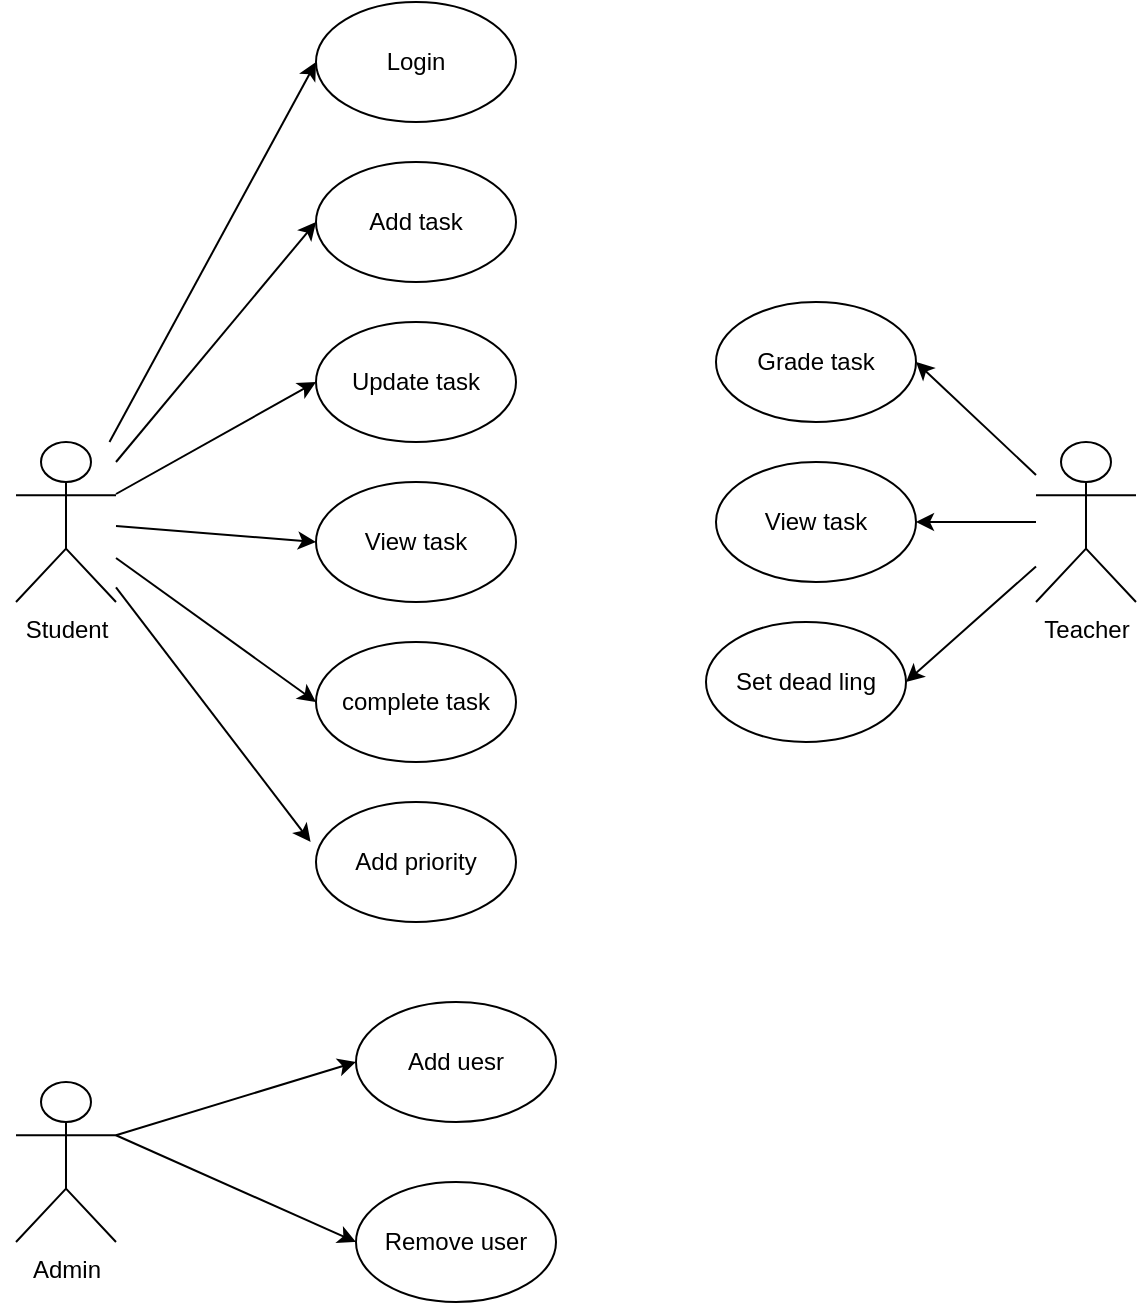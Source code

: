 <mxfile version="24.4.6" type="device">
  <diagram name="Page-1" id="xl7Jffss6ngozoZpyH3i">
    <mxGraphModel dx="1257" dy="760" grid="1" gridSize="10" guides="1" tooltips="1" connect="1" arrows="1" fold="1" page="1" pageScale="1" pageWidth="850" pageHeight="1100" math="0" shadow="0">
      <root>
        <mxCell id="0" />
        <mxCell id="1" parent="0" />
        <mxCell id="NeQZnL7xEvKqFsNorwW5-15" style="rounded=0;orthogonalLoop=1;jettySize=auto;html=1;entryX=0;entryY=0.5;entryDx=0;entryDy=0;" parent="1" source="NeQZnL7xEvKqFsNorwW5-2" target="NeQZnL7xEvKqFsNorwW5-3" edge="1">
          <mxGeometry relative="1" as="geometry" />
        </mxCell>
        <mxCell id="NeQZnL7xEvKqFsNorwW5-17" style="edgeStyle=none;rounded=0;orthogonalLoop=1;jettySize=auto;html=1;entryX=0;entryY=0.5;entryDx=0;entryDy=0;" parent="1" source="NeQZnL7xEvKqFsNorwW5-2" target="NeQZnL7xEvKqFsNorwW5-5" edge="1">
          <mxGeometry relative="1" as="geometry" />
        </mxCell>
        <mxCell id="NeQZnL7xEvKqFsNorwW5-18" style="edgeStyle=none;rounded=0;orthogonalLoop=1;jettySize=auto;html=1;entryX=0;entryY=0.5;entryDx=0;entryDy=0;" parent="1" source="NeQZnL7xEvKqFsNorwW5-2" target="NeQZnL7xEvKqFsNorwW5-6" edge="1">
          <mxGeometry relative="1" as="geometry" />
        </mxCell>
        <mxCell id="NeQZnL7xEvKqFsNorwW5-19" style="edgeStyle=none;rounded=0;orthogonalLoop=1;jettySize=auto;html=1;entryX=0;entryY=0.5;entryDx=0;entryDy=0;" parent="1" source="NeQZnL7xEvKqFsNorwW5-2" target="NeQZnL7xEvKqFsNorwW5-8" edge="1">
          <mxGeometry relative="1" as="geometry" />
        </mxCell>
        <mxCell id="NeQZnL7xEvKqFsNorwW5-2" value="Student" style="shape=umlActor;verticalLabelPosition=bottom;verticalAlign=top;html=1;outlineConnect=0;" parent="1" vertex="1">
          <mxGeometry x="30" y="240" width="50" height="80" as="geometry" />
        </mxCell>
        <mxCell id="NeQZnL7xEvKqFsNorwW5-3" value="Login" style="ellipse;whiteSpace=wrap;html=1;" parent="1" vertex="1">
          <mxGeometry x="180" y="20" width="100" height="60" as="geometry" />
        </mxCell>
        <mxCell id="NeQZnL7xEvKqFsNorwW5-4" value="Add task" style="ellipse;whiteSpace=wrap;html=1;" parent="1" vertex="1">
          <mxGeometry x="180" y="100" width="100" height="60" as="geometry" />
        </mxCell>
        <mxCell id="NeQZnL7xEvKqFsNorwW5-5" value="Update task" style="ellipse;whiteSpace=wrap;html=1;" parent="1" vertex="1">
          <mxGeometry x="180" y="180" width="100" height="60" as="geometry" />
        </mxCell>
        <mxCell id="NeQZnL7xEvKqFsNorwW5-6" value="View&amp;nbsp;&lt;span style=&quot;background-color: initial;&quot;&gt;task&lt;/span&gt;" style="ellipse;whiteSpace=wrap;html=1;" parent="1" vertex="1">
          <mxGeometry x="180" y="260" width="100" height="60" as="geometry" />
        </mxCell>
        <mxCell id="NeQZnL7xEvKqFsNorwW5-7" value="Add priority" style="ellipse;whiteSpace=wrap;html=1;" parent="1" vertex="1">
          <mxGeometry x="180" y="420" width="100" height="60" as="geometry" />
        </mxCell>
        <mxCell id="NeQZnL7xEvKqFsNorwW5-8" value="complete task" style="ellipse;whiteSpace=wrap;html=1;" parent="1" vertex="1">
          <mxGeometry x="180" y="340" width="100" height="60" as="geometry" />
        </mxCell>
        <mxCell id="NeQZnL7xEvKqFsNorwW5-21" style="edgeStyle=none;rounded=0;orthogonalLoop=1;jettySize=auto;html=1;entryX=1;entryY=0.5;entryDx=0;entryDy=0;" parent="1" source="NeQZnL7xEvKqFsNorwW5-9" target="NeQZnL7xEvKqFsNorwW5-13" edge="1">
          <mxGeometry relative="1" as="geometry" />
        </mxCell>
        <mxCell id="NeQZnL7xEvKqFsNorwW5-22" style="edgeStyle=none;rounded=0;orthogonalLoop=1;jettySize=auto;html=1;entryX=1;entryY=0.5;entryDx=0;entryDy=0;" parent="1" source="NeQZnL7xEvKqFsNorwW5-9" target="NeQZnL7xEvKqFsNorwW5-14" edge="1">
          <mxGeometry relative="1" as="geometry" />
        </mxCell>
        <mxCell id="NeQZnL7xEvKqFsNorwW5-23" style="edgeStyle=none;rounded=0;orthogonalLoop=1;jettySize=auto;html=1;entryX=1;entryY=0.5;entryDx=0;entryDy=0;" parent="1" source="NeQZnL7xEvKqFsNorwW5-9" target="NeQZnL7xEvKqFsNorwW5-12" edge="1">
          <mxGeometry relative="1" as="geometry" />
        </mxCell>
        <mxCell id="NeQZnL7xEvKqFsNorwW5-9" value="Teacher" style="shape=umlActor;verticalLabelPosition=bottom;verticalAlign=top;html=1;outlineConnect=0;" parent="1" vertex="1">
          <mxGeometry x="540" y="240" width="50" height="80" as="geometry" />
        </mxCell>
        <mxCell id="NeQZnL7xEvKqFsNorwW5-12" value="Set dead ling" style="ellipse;whiteSpace=wrap;html=1;" parent="1" vertex="1">
          <mxGeometry x="375" y="330" width="100" height="60" as="geometry" />
        </mxCell>
        <mxCell id="NeQZnL7xEvKqFsNorwW5-13" value="Grade task" style="ellipse;whiteSpace=wrap;html=1;" parent="1" vertex="1">
          <mxGeometry x="380" y="170" width="100" height="60" as="geometry" />
        </mxCell>
        <mxCell id="NeQZnL7xEvKqFsNorwW5-14" value="View&amp;nbsp;&lt;span style=&quot;background-color: initial;&quot;&gt;task&lt;/span&gt;" style="ellipse;whiteSpace=wrap;html=1;" parent="1" vertex="1">
          <mxGeometry x="380" y="250" width="100" height="60" as="geometry" />
        </mxCell>
        <mxCell id="NeQZnL7xEvKqFsNorwW5-16" style="edgeStyle=none;rounded=0;orthogonalLoop=1;jettySize=auto;html=1;entryX=0;entryY=0.5;entryDx=0;entryDy=0;" parent="1" source="NeQZnL7xEvKqFsNorwW5-2" target="NeQZnL7xEvKqFsNorwW5-4" edge="1">
          <mxGeometry relative="1" as="geometry" />
        </mxCell>
        <mxCell id="NeQZnL7xEvKqFsNorwW5-20" style="edgeStyle=none;rounded=0;orthogonalLoop=1;jettySize=auto;html=1;entryX=-0.027;entryY=0.333;entryDx=0;entryDy=0;entryPerimeter=0;" parent="1" source="NeQZnL7xEvKqFsNorwW5-2" target="NeQZnL7xEvKqFsNorwW5-7" edge="1">
          <mxGeometry relative="1" as="geometry" />
        </mxCell>
        <mxCell id="NeQZnL7xEvKqFsNorwW5-33" style="edgeStyle=none;rounded=0;orthogonalLoop=1;jettySize=auto;html=1;entryX=0;entryY=0.5;entryDx=0;entryDy=0;exitX=1;exitY=0.333;exitDx=0;exitDy=0;exitPerimeter=0;" parent="1" source="NeQZnL7xEvKqFsNorwW5-27" target="NeQZnL7xEvKqFsNorwW5-30" edge="1">
          <mxGeometry relative="1" as="geometry" />
        </mxCell>
        <mxCell id="NeQZnL7xEvKqFsNorwW5-35" style="edgeStyle=none;rounded=0;orthogonalLoop=1;jettySize=auto;html=1;exitX=1;exitY=0.333;exitDx=0;exitDy=0;exitPerimeter=0;entryX=0;entryY=0.5;entryDx=0;entryDy=0;" parent="1" source="NeQZnL7xEvKqFsNorwW5-27" target="NeQZnL7xEvKqFsNorwW5-31" edge="1">
          <mxGeometry relative="1" as="geometry" />
        </mxCell>
        <mxCell id="NeQZnL7xEvKqFsNorwW5-27" value="Admin" style="shape=umlActor;verticalLabelPosition=bottom;verticalAlign=top;html=1;outlineConnect=0;" parent="1" vertex="1">
          <mxGeometry x="30" y="560" width="50" height="80" as="geometry" />
        </mxCell>
        <mxCell id="NeQZnL7xEvKqFsNorwW5-30" value="Add uesr" style="ellipse;whiteSpace=wrap;html=1;" parent="1" vertex="1">
          <mxGeometry x="200" y="520" width="100" height="60" as="geometry" />
        </mxCell>
        <mxCell id="NeQZnL7xEvKqFsNorwW5-31" value="Remove user" style="ellipse;whiteSpace=wrap;html=1;" parent="1" vertex="1">
          <mxGeometry x="200" y="610" width="100" height="60" as="geometry" />
        </mxCell>
        <mxCell id="NeQZnL7xEvKqFsNorwW5-34" style="edgeStyle=none;rounded=0;orthogonalLoop=1;jettySize=auto;html=1;exitX=0;exitY=0.333;exitDx=0;exitDy=0;exitPerimeter=0;" parent="1" source="NeQZnL7xEvKqFsNorwW5-27" target="NeQZnL7xEvKqFsNorwW5-27" edge="1">
          <mxGeometry relative="1" as="geometry" />
        </mxCell>
      </root>
    </mxGraphModel>
  </diagram>
</mxfile>

